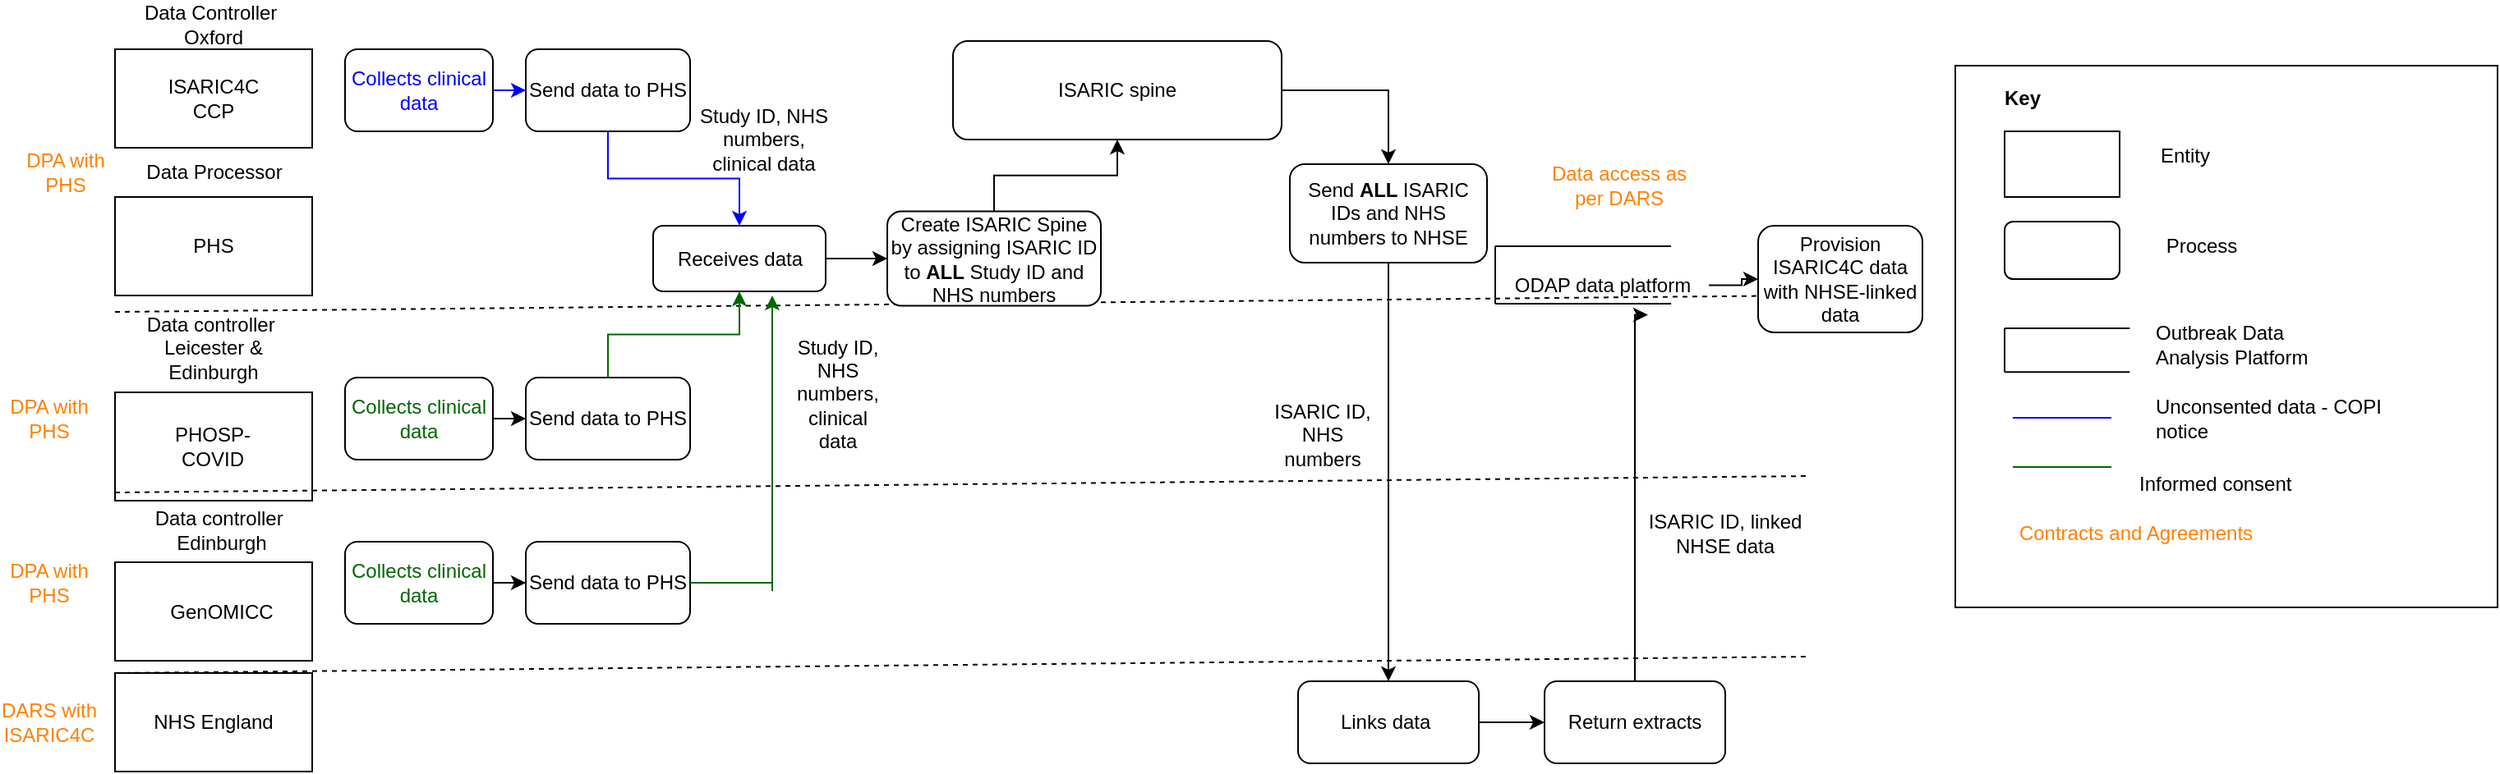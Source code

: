 <mxfile version="21.1.8" type="device">
  <diagram id="prtHgNgQTEPvFCAcTncT" name="Page-1">
    <mxGraphModel dx="2074" dy="1101" grid="1" gridSize="10" guides="1" tooltips="1" connect="1" arrows="1" fold="1" page="1" pageScale="1" pageWidth="827" pageHeight="1169" math="0" shadow="0">
      <root>
        <mxCell id="0" />
        <mxCell id="1" parent="0" />
        <mxCell id="5sq4bgUqjRFgzolprqc3-74" value="" style="endArrow=none;dashed=1;html=1;rounded=0;" edge="1" parent="1">
          <mxGeometry width="50" height="50" relative="1" as="geometry">
            <mxPoint x="80" y="200" as="sourcePoint" />
            <mxPoint x="1110" y="190" as="targetPoint" />
          </mxGeometry>
        </mxCell>
        <mxCell id="5sq4bgUqjRFgzolprqc3-4" value="" style="rounded=0;whiteSpace=wrap;html=1;" vertex="1" parent="1">
          <mxGeometry x="80" y="40" width="120" height="60" as="geometry" />
        </mxCell>
        <mxCell id="5sq4bgUqjRFgzolprqc3-99" value="" style="edgeStyle=orthogonalEdgeStyle;rounded=0;orthogonalLoop=1;jettySize=auto;html=1;strokeColor=#0000FF;" edge="1" parent="1" source="5sq4bgUqjRFgzolprqc3-1" target="5sq4bgUqjRFgzolprqc3-89">
          <mxGeometry relative="1" as="geometry" />
        </mxCell>
        <mxCell id="5sq4bgUqjRFgzolprqc3-1" value="Collects clinical data" style="rounded=1;whiteSpace=wrap;html=1;fontColor=#0000FF;" vertex="1" parent="1">
          <mxGeometry x="220" y="40" width="90" height="50" as="geometry" />
        </mxCell>
        <mxCell id="5sq4bgUqjRFgzolprqc3-2" value="ISARIC4C CCP" style="text;html=1;strokeColor=none;fillColor=none;align=center;verticalAlign=middle;whiteSpace=wrap;rounded=0;" vertex="1" parent="1">
          <mxGeometry x="105" y="55" width="70" height="30" as="geometry" />
        </mxCell>
        <mxCell id="5sq4bgUqjRFgzolprqc3-3" value="Data Controller&amp;nbsp; Oxford" style="text;html=1;strokeColor=none;fillColor=none;align=center;verticalAlign=middle;whiteSpace=wrap;rounded=0;" vertex="1" parent="1">
          <mxGeometry x="85" y="10" width="110" height="30" as="geometry" />
        </mxCell>
        <mxCell id="5sq4bgUqjRFgzolprqc3-6" value="&lt;font&gt;Study ID, NHS numbers, clinical data&lt;/font&gt;" style="text;html=1;strokeColor=none;fillColor=none;align=center;verticalAlign=middle;whiteSpace=wrap;rounded=0;fontColor=#000000;" vertex="1" parent="1">
          <mxGeometry x="430" y="80" width="90" height="30" as="geometry" />
        </mxCell>
        <mxCell id="5sq4bgUqjRFgzolprqc3-8" value="NHS England" style="rounded=0;whiteSpace=wrap;html=1;" vertex="1" parent="1">
          <mxGeometry x="80" y="420" width="120" height="60" as="geometry" />
        </mxCell>
        <mxCell id="5sq4bgUqjRFgzolprqc3-9" value="Links data&amp;nbsp;" style="rounded=1;whiteSpace=wrap;html=1;" vertex="1" parent="1">
          <mxGeometry x="800" y="425" width="110" height="50" as="geometry" />
        </mxCell>
        <mxCell id="5sq4bgUqjRFgzolprqc3-110" style="edgeStyle=orthogonalEdgeStyle;rounded=0;orthogonalLoop=1;jettySize=auto;html=1;entryX=0.715;entryY=1.1;entryDx=0;entryDy=0;entryPerimeter=0;" edge="1" parent="1" source="5sq4bgUqjRFgzolprqc3-12" target="5sq4bgUqjRFgzolprqc3-57">
          <mxGeometry relative="1" as="geometry">
            <Array as="points">
              <mxPoint x="1005" y="202" />
            </Array>
          </mxGeometry>
        </mxCell>
        <mxCell id="5sq4bgUqjRFgzolprqc3-12" value="Return extracts" style="rounded=1;whiteSpace=wrap;html=1;" vertex="1" parent="1">
          <mxGeometry x="950" y="425" width="110" height="50" as="geometry" />
        </mxCell>
        <mxCell id="5sq4bgUqjRFgzolprqc3-109" value="" style="edgeStyle=orthogonalEdgeStyle;rounded=0;orthogonalLoop=1;jettySize=auto;html=1;" edge="1" parent="1" source="5sq4bgUqjRFgzolprqc3-19" target="5sq4bgUqjRFgzolprqc3-9">
          <mxGeometry relative="1" as="geometry" />
        </mxCell>
        <mxCell id="5sq4bgUqjRFgzolprqc3-19" value="Send &lt;b&gt;ALL &lt;/b&gt;ISARIC IDs and NHS numbers to NHSE" style="rounded=1;whiteSpace=wrap;html=1;" vertex="1" parent="1">
          <mxGeometry x="795" y="110" width="120" height="60" as="geometry" />
        </mxCell>
        <mxCell id="5sq4bgUqjRFgzolprqc3-22" value="" style="group" vertex="1" connectable="0" parent="1">
          <mxGeometry x="80" y="317.5" width="120" height="95" as="geometry" />
        </mxCell>
        <mxCell id="5sq4bgUqjRFgzolprqc3-14" value="" style="rounded=0;whiteSpace=wrap;html=1;" vertex="1" parent="5sq4bgUqjRFgzolprqc3-22">
          <mxGeometry y="35" width="120" height="60" as="geometry" />
        </mxCell>
        <mxCell id="5sq4bgUqjRFgzolprqc3-16" value="GenOMICC" style="text;html=1;strokeColor=none;fillColor=none;align=center;verticalAlign=middle;whiteSpace=wrap;rounded=0;" vertex="1" parent="5sq4bgUqjRFgzolprqc3-22">
          <mxGeometry x="35" y="50" width="60" height="30" as="geometry" />
        </mxCell>
        <mxCell id="5sq4bgUqjRFgzolprqc3-17" value="Data controller&amp;nbsp;&lt;br&gt;Edinburgh" style="text;html=1;strokeColor=none;fillColor=none;align=center;verticalAlign=middle;whiteSpace=wrap;rounded=0;" vertex="1" parent="5sq4bgUqjRFgzolprqc3-22">
          <mxGeometry x="20" width="90" height="30" as="geometry" />
        </mxCell>
        <mxCell id="5sq4bgUqjRFgzolprqc3-23" value="" style="group" vertex="1" connectable="0" parent="1">
          <mxGeometry x="80" y="205" width="120" height="110" as="geometry" />
        </mxCell>
        <mxCell id="5sq4bgUqjRFgzolprqc3-13" value="" style="rounded=0;whiteSpace=wrap;html=1;" vertex="1" parent="5sq4bgUqjRFgzolprqc3-23">
          <mxGeometry y="44" width="120" height="66" as="geometry" />
        </mxCell>
        <mxCell id="5sq4bgUqjRFgzolprqc3-15" value="PHOSP-COVID" style="text;html=1;strokeColor=none;fillColor=none;align=center;verticalAlign=middle;whiteSpace=wrap;rounded=0;" vertex="1" parent="5sq4bgUqjRFgzolprqc3-23">
          <mxGeometry x="32.308" y="60.5" width="55.385" height="33" as="geometry" />
        </mxCell>
        <mxCell id="5sq4bgUqjRFgzolprqc3-18" value="Data controller&amp;nbsp;&lt;br&gt;Leicester &amp;amp; Edinburgh" style="text;html=1;strokeColor=none;fillColor=none;align=center;verticalAlign=middle;whiteSpace=wrap;rounded=0;" vertex="1" parent="5sq4bgUqjRFgzolprqc3-23">
          <mxGeometry width="120" height="33" as="geometry" />
        </mxCell>
        <mxCell id="5sq4bgUqjRFgzolprqc3-105" value="" style="edgeStyle=orthogonalEdgeStyle;rounded=0;orthogonalLoop=1;jettySize=auto;html=1;" edge="1" parent="1" source="5sq4bgUqjRFgzolprqc3-26" target="5sq4bgUqjRFgzolprqc3-39">
          <mxGeometry relative="1" as="geometry" />
        </mxCell>
        <mxCell id="5sq4bgUqjRFgzolprqc3-26" value="Receives data" style="rounded=1;whiteSpace=wrap;html=1;" vertex="1" parent="1">
          <mxGeometry x="407.5" y="147.5" width="105" height="40" as="geometry" />
        </mxCell>
        <mxCell id="5sq4bgUqjRFgzolprqc3-36" value="" style="group" vertex="1" connectable="0" parent="1">
          <mxGeometry x="80" y="100" width="120" height="90" as="geometry" />
        </mxCell>
        <mxCell id="5sq4bgUqjRFgzolprqc3-24" value="PHS" style="rounded=0;whiteSpace=wrap;html=1;" vertex="1" parent="5sq4bgUqjRFgzolprqc3-36">
          <mxGeometry y="30" width="120" height="60" as="geometry" />
        </mxCell>
        <mxCell id="5sq4bgUqjRFgzolprqc3-25" value="Data Processor" style="text;html=1;align=center;verticalAlign=middle;resizable=0;points=[];autosize=1;strokeColor=none;fillColor=none;" vertex="1" parent="5sq4bgUqjRFgzolprqc3-36">
          <mxGeometry x="5" width="110" height="30" as="geometry" />
        </mxCell>
        <mxCell id="5sq4bgUqjRFgzolprqc3-106" value="" style="edgeStyle=orthogonalEdgeStyle;rounded=0;orthogonalLoop=1;jettySize=auto;html=1;" edge="1" parent="1" source="5sq4bgUqjRFgzolprqc3-39" target="5sq4bgUqjRFgzolprqc3-49">
          <mxGeometry relative="1" as="geometry" />
        </mxCell>
        <mxCell id="5sq4bgUqjRFgzolprqc3-39" value="Create ISARIC Spine by assigning ISARIC ID to &lt;b&gt;ALL&lt;/b&gt; Study ID and NHS numbers" style="whiteSpace=wrap;html=1;rounded=1;" vertex="1" parent="1">
          <mxGeometry x="550" y="138.75" width="130" height="57.5" as="geometry" />
        </mxCell>
        <mxCell id="5sq4bgUqjRFgzolprqc3-107" value="" style="edgeStyle=orthogonalEdgeStyle;rounded=0;orthogonalLoop=1;jettySize=auto;html=1;" edge="1" parent="1" source="5sq4bgUqjRFgzolprqc3-49" target="5sq4bgUqjRFgzolprqc3-19">
          <mxGeometry relative="1" as="geometry" />
        </mxCell>
        <mxCell id="5sq4bgUqjRFgzolprqc3-49" value="ISARIC spine" style="rounded=1;whiteSpace=wrap;html=1;" vertex="1" parent="1">
          <mxGeometry x="590" y="35" width="200" height="60" as="geometry" />
        </mxCell>
        <mxCell id="5sq4bgUqjRFgzolprqc3-50" value="&lt;font color=&quot;#ff8000&quot;&gt;DPA with PHS&lt;/font&gt;" style="text;html=1;strokeColor=none;fillColor=none;align=center;verticalAlign=middle;whiteSpace=wrap;rounded=0;" vertex="1" parent="1">
          <mxGeometry x="10" y="350" width="60" height="30" as="geometry" />
        </mxCell>
        <mxCell id="5sq4bgUqjRFgzolprqc3-51" value="&lt;font color=&quot;#ff8000&quot;&gt;DPA with PHS&lt;/font&gt;" style="text;html=1;strokeColor=none;fillColor=none;align=center;verticalAlign=middle;whiteSpace=wrap;rounded=0;" vertex="1" parent="1">
          <mxGeometry x="10" y="250" width="60" height="30" as="geometry" />
        </mxCell>
        <mxCell id="5sq4bgUqjRFgzolprqc3-52" value="&lt;font color=&quot;#ff8000&quot;&gt;DPA with PHS&lt;/font&gt;" style="text;html=1;strokeColor=none;fillColor=none;align=center;verticalAlign=middle;whiteSpace=wrap;rounded=0;" vertex="1" parent="1">
          <mxGeometry x="20" y="100" width="60" height="30" as="geometry" />
        </mxCell>
        <mxCell id="5sq4bgUqjRFgzolprqc3-53" value="&lt;font color=&quot;#ff8000&quot;&gt;DARS with ISARIC4C&lt;/font&gt;" style="text;html=1;strokeColor=none;fillColor=none;align=center;verticalAlign=middle;whiteSpace=wrap;rounded=0;" vertex="1" parent="1">
          <mxGeometry x="10" y="435" width="60" height="30" as="geometry" />
        </mxCell>
        <mxCell id="5sq4bgUqjRFgzolprqc3-58" value="" style="group" vertex="1" connectable="0" parent="1">
          <mxGeometry x="920" y="160" width="126.5" height="35" as="geometry" />
        </mxCell>
        <mxCell id="5sq4bgUqjRFgzolprqc3-54" value="" style="endArrow=none;html=1;rounded=0;" edge="1" parent="5sq4bgUqjRFgzolprqc3-58">
          <mxGeometry width="50" height="50" relative="1" as="geometry">
            <mxPoint as="sourcePoint" />
            <mxPoint x="107.038" as="targetPoint" />
          </mxGeometry>
        </mxCell>
        <mxCell id="5sq4bgUqjRFgzolprqc3-55" value="" style="endArrow=none;html=1;rounded=0;" edge="1" parent="5sq4bgUqjRFgzolprqc3-58">
          <mxGeometry width="50" height="50" relative="1" as="geometry">
            <mxPoint y="35" as="sourcePoint" />
            <mxPoint as="targetPoint" />
          </mxGeometry>
        </mxCell>
        <mxCell id="5sq4bgUqjRFgzolprqc3-56" value="" style="endArrow=none;html=1;rounded=0;" edge="1" parent="5sq4bgUqjRFgzolprqc3-58">
          <mxGeometry width="50" height="50" relative="1" as="geometry">
            <mxPoint y="35" as="sourcePoint" />
            <mxPoint x="107.038" y="35" as="targetPoint" />
          </mxGeometry>
        </mxCell>
        <mxCell id="5sq4bgUqjRFgzolprqc3-57" value="ODAP data platform" style="text;html=1;align=center;verticalAlign=middle;resizable=0;points=[];autosize=1;strokeColor=none;fillColor=none;" vertex="1" parent="5sq4bgUqjRFgzolprqc3-58">
          <mxGeometry y="8.75" width="130" height="30" as="geometry" />
        </mxCell>
        <mxCell id="5sq4bgUqjRFgzolprqc3-59" value="Provision ISARIC4C data with NHSE-linked data" style="rounded=1;whiteSpace=wrap;html=1;" vertex="1" parent="1">
          <mxGeometry x="1080" y="147.5" width="100" height="65" as="geometry" />
        </mxCell>
        <mxCell id="5sq4bgUqjRFgzolprqc3-60" value="&lt;font color=&quot;#ff8000&quot;&gt;Data access as per DARS&lt;/font&gt;" style="text;html=1;strokeColor=none;fillColor=none;align=center;verticalAlign=middle;whiteSpace=wrap;rounded=0;" vertex="1" parent="1">
          <mxGeometry x="943.5" y="107.5" width="103" height="30" as="geometry" />
        </mxCell>
        <mxCell id="5sq4bgUqjRFgzolprqc3-63" value="&lt;font&gt;Study ID, NHS numbers, clinical data&lt;/font&gt;" style="text;html=1;strokeColor=none;fillColor=none;align=center;verticalAlign=middle;whiteSpace=wrap;rounded=0;fontColor=#000000;" vertex="1" parent="1">
          <mxGeometry x="490" y="235" width="60" height="30" as="geometry" />
        </mxCell>
        <mxCell id="5sq4bgUqjRFgzolprqc3-68" value="" style="endArrow=classic;html=1;rounded=0;exitX=1;exitY=0.5;exitDx=0;exitDy=0;entryX=0;entryY=0.5;entryDx=0;entryDy=0;" edge="1" parent="1" source="5sq4bgUqjRFgzolprqc3-9" target="5sq4bgUqjRFgzolprqc3-12">
          <mxGeometry width="50" height="50" relative="1" as="geometry">
            <mxPoint x="550" y="290" as="sourcePoint" />
            <mxPoint x="600" y="240" as="targetPoint" />
          </mxGeometry>
        </mxCell>
        <mxCell id="5sq4bgUqjRFgzolprqc3-75" value="" style="endArrow=none;dashed=1;html=1;rounded=0;" edge="1" parent="1">
          <mxGeometry width="50" height="50" relative="1" as="geometry">
            <mxPoint x="80" y="310" as="sourcePoint" />
            <mxPoint x="1111" y="300" as="targetPoint" />
          </mxGeometry>
        </mxCell>
        <mxCell id="5sq4bgUqjRFgzolprqc3-76" value="" style="endArrow=none;dashed=1;html=1;rounded=0;" edge="1" parent="1">
          <mxGeometry width="50" height="50" relative="1" as="geometry">
            <mxPoint x="80" y="420" as="sourcePoint" />
            <mxPoint x="1111" y="410" as="targetPoint" />
          </mxGeometry>
        </mxCell>
        <mxCell id="5sq4bgUqjRFgzolprqc3-77" value="" style="whiteSpace=wrap;html=1;aspect=fixed;" vertex="1" parent="1">
          <mxGeometry x="1200" y="50" width="330" height="330" as="geometry" />
        </mxCell>
        <mxCell id="5sq4bgUqjRFgzolprqc3-78" value="&lt;b&gt;Key&lt;/b&gt;" style="text;html=1;strokeColor=none;fillColor=none;align=center;verticalAlign=middle;whiteSpace=wrap;rounded=0;" vertex="1" parent="1">
          <mxGeometry x="1211" y="55" width="60" height="30" as="geometry" />
        </mxCell>
        <mxCell id="5sq4bgUqjRFgzolprqc3-79" value="" style="rounded=0;whiteSpace=wrap;html=1;" vertex="1" parent="1">
          <mxGeometry x="1230" y="90" width="70" height="40" as="geometry" />
        </mxCell>
        <mxCell id="5sq4bgUqjRFgzolprqc3-80" value="" style="rounded=1;whiteSpace=wrap;html=1;" vertex="1" parent="1">
          <mxGeometry x="1230" y="145" width="70" height="35" as="geometry" />
        </mxCell>
        <mxCell id="5sq4bgUqjRFgzolprqc3-81" value="" style="endArrow=none;html=1;rounded=0;fontColor=#0000FF;strokeColor=#0000FF;" edge="1" parent="1">
          <mxGeometry width="50" height="50" relative="1" as="geometry">
            <mxPoint x="1235" y="264.5" as="sourcePoint" />
            <mxPoint x="1295" y="264.5" as="targetPoint" />
          </mxGeometry>
        </mxCell>
        <mxCell id="5sq4bgUqjRFgzolprqc3-82" value="" style="endArrow=none;html=1;rounded=0;strokeColor=#006600;" edge="1" parent="1">
          <mxGeometry width="50" height="50" relative="1" as="geometry">
            <mxPoint x="1235" y="294.5" as="sourcePoint" />
            <mxPoint x="1295" y="294.5" as="targetPoint" />
          </mxGeometry>
        </mxCell>
        <mxCell id="5sq4bgUqjRFgzolprqc3-83" value="Contracts and Agreements" style="text;html=1;strokeColor=none;fillColor=none;align=center;verticalAlign=middle;whiteSpace=wrap;rounded=0;fontColor=#FF8000;" vertex="1" parent="1">
          <mxGeometry x="1220" y="320" width="180" height="30" as="geometry" />
        </mxCell>
        <mxCell id="5sq4bgUqjRFgzolprqc3-84" value="" style="group" vertex="1" connectable="0" parent="1">
          <mxGeometry x="1230" y="210" width="90" height="30" as="geometry" />
        </mxCell>
        <mxCell id="5sq4bgUqjRFgzolprqc3-85" value="" style="endArrow=none;html=1;rounded=0;" edge="1" parent="5sq4bgUqjRFgzolprqc3-84">
          <mxGeometry width="50" height="50" relative="1" as="geometry">
            <mxPoint as="sourcePoint" />
            <mxPoint x="76.154" as="targetPoint" />
          </mxGeometry>
        </mxCell>
        <mxCell id="5sq4bgUqjRFgzolprqc3-86" value="" style="endArrow=none;html=1;rounded=0;" edge="1" parent="5sq4bgUqjRFgzolprqc3-84">
          <mxGeometry width="50" height="50" relative="1" as="geometry">
            <mxPoint y="26.667" as="sourcePoint" />
            <mxPoint as="targetPoint" />
          </mxGeometry>
        </mxCell>
        <mxCell id="5sq4bgUqjRFgzolprqc3-87" value="" style="endArrow=none;html=1;rounded=0;" edge="1" parent="5sq4bgUqjRFgzolprqc3-84">
          <mxGeometry width="50" height="50" relative="1" as="geometry">
            <mxPoint y="26.667" as="sourcePoint" />
            <mxPoint x="76.154" y="26.667" as="targetPoint" />
          </mxGeometry>
        </mxCell>
        <mxCell id="5sq4bgUqjRFgzolprqc3-100" value="" style="edgeStyle=orthogonalEdgeStyle;rounded=0;orthogonalLoop=1;jettySize=auto;html=1;strokeColor=#0000FF;" edge="1" parent="1" source="5sq4bgUqjRFgzolprqc3-89" target="5sq4bgUqjRFgzolprqc3-26">
          <mxGeometry relative="1" as="geometry" />
        </mxCell>
        <mxCell id="5sq4bgUqjRFgzolprqc3-89" value="Send data to PHS" style="whiteSpace=wrap;html=1;rounded=1;" vertex="1" parent="1">
          <mxGeometry x="330" y="40" width="100" height="50" as="geometry" />
        </mxCell>
        <mxCell id="5sq4bgUqjRFgzolprqc3-101" value="" style="edgeStyle=orthogonalEdgeStyle;rounded=0;orthogonalLoop=1;jettySize=auto;html=1;fontColor=#006600;" edge="1" parent="1" source="5sq4bgUqjRFgzolprqc3-93" target="5sq4bgUqjRFgzolprqc3-94">
          <mxGeometry relative="1" as="geometry" />
        </mxCell>
        <mxCell id="5sq4bgUqjRFgzolprqc3-93" value="Collects clinical data" style="rounded=1;whiteSpace=wrap;html=1;fontColor=#006600;" vertex="1" parent="1">
          <mxGeometry x="220" y="240" width="90" height="50" as="geometry" />
        </mxCell>
        <mxCell id="5sq4bgUqjRFgzolprqc3-102" value="" style="edgeStyle=orthogonalEdgeStyle;rounded=0;orthogonalLoop=1;jettySize=auto;html=1;strokeColor=#006600;" edge="1" parent="1" source="5sq4bgUqjRFgzolprqc3-94" target="5sq4bgUqjRFgzolprqc3-26">
          <mxGeometry relative="1" as="geometry" />
        </mxCell>
        <mxCell id="5sq4bgUqjRFgzolprqc3-94" value="Send data to PHS" style="whiteSpace=wrap;html=1;rounded=1;" vertex="1" parent="1">
          <mxGeometry x="330" y="240" width="100" height="50" as="geometry" />
        </mxCell>
        <mxCell id="5sq4bgUqjRFgzolprqc3-103" value="" style="edgeStyle=orthogonalEdgeStyle;rounded=0;orthogonalLoop=1;jettySize=auto;html=1;fontColor=#006600;" edge="1" parent="1" source="5sq4bgUqjRFgzolprqc3-95" target="5sq4bgUqjRFgzolprqc3-96">
          <mxGeometry relative="1" as="geometry" />
        </mxCell>
        <mxCell id="5sq4bgUqjRFgzolprqc3-95" value="Collects clinical data" style="rounded=1;whiteSpace=wrap;html=1;fontColor=#006600;" vertex="1" parent="1">
          <mxGeometry x="220" y="340" width="90" height="50" as="geometry" />
        </mxCell>
        <mxCell id="5sq4bgUqjRFgzolprqc3-96" value="Send data to PHS" style="whiteSpace=wrap;html=1;rounded=1;" vertex="1" parent="1">
          <mxGeometry x="330" y="340" width="100" height="50" as="geometry" />
        </mxCell>
        <mxCell id="5sq4bgUqjRFgzolprqc3-111" value="" style="edgeStyle=orthogonalEdgeStyle;rounded=0;orthogonalLoop=1;jettySize=auto;html=1;" edge="1" parent="1" source="5sq4bgUqjRFgzolprqc3-57" target="5sq4bgUqjRFgzolprqc3-59">
          <mxGeometry relative="1" as="geometry" />
        </mxCell>
        <mxCell id="5sq4bgUqjRFgzolprqc3-114" value="" style="endArrow=none;html=1;rounded=0;exitX=1;exitY=0.5;exitDx=0;exitDy=0;strokeColor=#006600;" edge="1" parent="1" source="5sq4bgUqjRFgzolprqc3-96">
          <mxGeometry width="50" height="50" relative="1" as="geometry">
            <mxPoint x="850" y="590" as="sourcePoint" />
            <mxPoint x="480" y="365" as="targetPoint" />
          </mxGeometry>
        </mxCell>
        <mxCell id="5sq4bgUqjRFgzolprqc3-115" value="" style="endArrow=classic;html=1;rounded=0;strokeColor=#006600;" edge="1" parent="1">
          <mxGeometry width="50" height="50" relative="1" as="geometry">
            <mxPoint x="480" y="370" as="sourcePoint" />
            <mxPoint x="480" y="190" as="targetPoint" />
          </mxGeometry>
        </mxCell>
        <mxCell id="5sq4bgUqjRFgzolprqc3-116" value="Entity" style="text;html=1;strokeColor=none;fillColor=none;align=center;verticalAlign=middle;whiteSpace=wrap;rounded=0;" vertex="1" parent="1">
          <mxGeometry x="1310" y="90" width="60" height="30" as="geometry" />
        </mxCell>
        <mxCell id="5sq4bgUqjRFgzolprqc3-117" value="Process" style="text;html=1;strokeColor=none;fillColor=none;align=center;verticalAlign=middle;whiteSpace=wrap;rounded=0;" vertex="1" parent="1">
          <mxGeometry x="1320" y="145" width="60" height="30" as="geometry" />
        </mxCell>
        <mxCell id="5sq4bgUqjRFgzolprqc3-118" value="Outbreak Data Analysis Platform" style="text;html=1;strokeColor=none;fillColor=none;align=left;verticalAlign=middle;whiteSpace=wrap;rounded=0;" vertex="1" parent="1">
          <mxGeometry x="1320" y="205" width="100" height="30" as="geometry" />
        </mxCell>
        <mxCell id="5sq4bgUqjRFgzolprqc3-119" value="Unconsented data - COPI notice" style="text;html=1;strokeColor=none;fillColor=none;align=left;verticalAlign=middle;whiteSpace=wrap;rounded=0;" vertex="1" parent="1">
          <mxGeometry x="1320" y="250" width="160" height="30" as="geometry" />
        </mxCell>
        <mxCell id="5sq4bgUqjRFgzolprqc3-120" value="Informed consent" style="text;html=1;strokeColor=none;fillColor=none;align=left;verticalAlign=middle;whiteSpace=wrap;rounded=0;" vertex="1" parent="1">
          <mxGeometry x="1310" y="290" width="160" height="30" as="geometry" />
        </mxCell>
        <mxCell id="5sq4bgUqjRFgzolprqc3-123" value="&lt;font&gt;ISARIC ID, NHS numbers&lt;/font&gt;" style="text;html=1;strokeColor=none;fillColor=none;align=center;verticalAlign=middle;whiteSpace=wrap;rounded=0;fontColor=#000000;" vertex="1" parent="1">
          <mxGeometry x="780" y="260" width="70" height="30" as="geometry" />
        </mxCell>
        <mxCell id="5sq4bgUqjRFgzolprqc3-124" value="&lt;font&gt;ISARIC ID, linked NHSE data&lt;/font&gt;" style="text;html=1;strokeColor=none;fillColor=none;align=center;verticalAlign=middle;whiteSpace=wrap;rounded=0;fontColor=#000000;" vertex="1" parent="1">
          <mxGeometry x="1010" y="320" width="100" height="30" as="geometry" />
        </mxCell>
      </root>
    </mxGraphModel>
  </diagram>
</mxfile>
